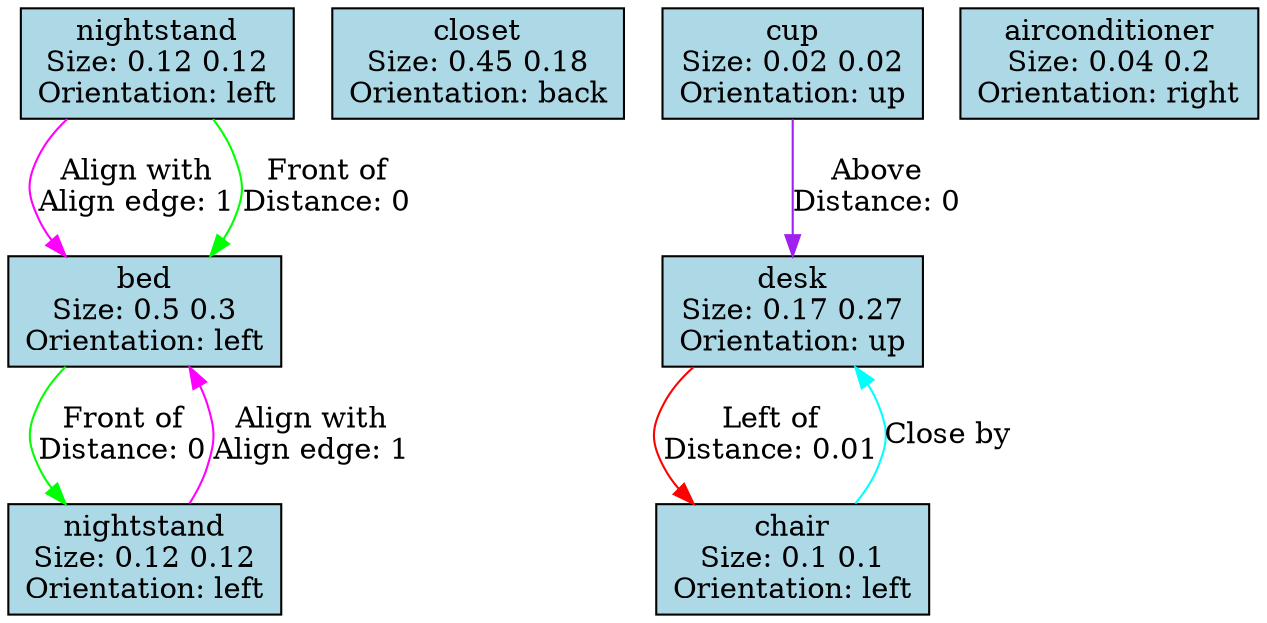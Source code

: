 digraph G {
0[label="bed\nSize: 0.5 0.3\nOrientation: left", shape=rect, style=filled, fillcolor="lightblue", width=0.5, height=0.3];
1[label="nightstand\nSize: 0.12 0.12\nOrientation: left", shape=rect, style=filled, fillcolor="lightblue", width=0.12, height=0.12];
2[label="nightstand\nSize: 0.12 0.12\nOrientation: left", shape=rect, style=filled, fillcolor="lightblue", width=0.12, height=0.12];
3[label="closet\nSize: 0.45 0.18\nOrientation: back", shape=rect, style=filled, fillcolor="lightblue", width=0.45, height=0.18];
4[label="desk\nSize: 0.17 0.27\nOrientation: up", shape=rect, style=filled, fillcolor="lightblue", width=0.17, height=0.27];
5[label="chair\nSize: 0.1 0.1\nOrientation: left", shape=rect, style=filled, fillcolor="lightblue", width=0.1, height=0.1];
6[label="airconditioner\nSize: 0.04 0.2\nOrientation: right", shape=rect, style=filled, fillcolor="lightblue", width=0.04, height=0.2];
7[label="cup\nSize: 0.02 0.02\nOrientation: up", shape=rect, style=filled, fillcolor="lightblue", width=0.02, height=0.02];
0->2 [label="Front of\nDistance: 0\n", color="green"];
1->0 [label="Align with\nAlign edge: 1\n", color="magenta"];
1->0 [label="Front of\nDistance: 0\n", color="green"];
2->0 [label="Align with\nAlign edge: 1\n", color="magenta"];
4->5 [label="Left of\nDistance: 0.01\n", color="red"];
5->4 [label="Close by\n", color="cyan"];
7->4 [label="Above\nDistance: 0\n", color="purple"];
}

